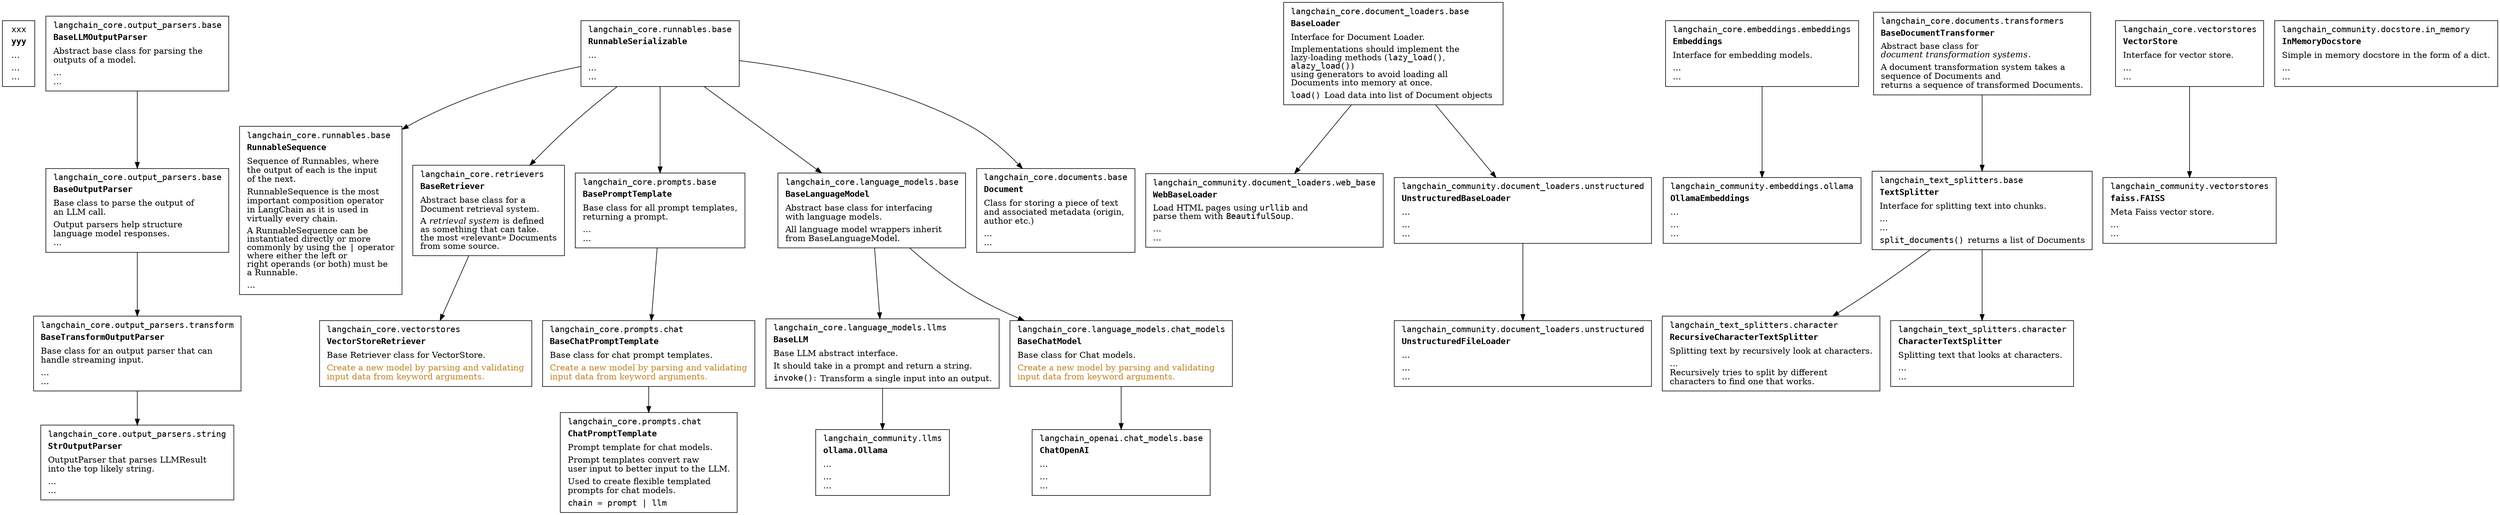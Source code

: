 // pkill okular ; dot hierarchy.dot -Tpdf -ohierarchy.pdf && xdg-open hierarchy.pdf

// Graphiv: HTML attributes
//   https://www.graphviz.org/doc/info/shapes.html#html


digraph {

  node [shape=box]


  template [
     label=<
<table border="0">
<tr><td align="left" valign="top"><font face="courier">xxx</font></td></tr>
<tr><td align="left" valign="top" height="20"><font face="courier"><b>yyy</b></font></td></tr>
<tr><td align="left" height="12">…<br align="Left"/></td></tr>
<tr><td align="left">…<br align="Left"/>…<br align="left"/></td></tr>
</table>> ]

  langchain_core_output_parsers_base_BaseLLMOutputParser [
     label=<
<table border="0">
<tr><td align="left" valign="top"><font face="courier">langchain_core.output_parsers.base</font></td></tr>
<tr><td align="left" valign="top" height="20"><font face="courier"><b>BaseLLMOutputParser</b></font></td></tr>
<tr><td align="left" height="12">Abstract base class for parsing the<br align="Left"/>outputs of a model.<br align="Left"/></td></tr>
<tr><td align="left">…<br align="Left"/>…<br align="left"/></td></tr>
</table>    > ]

  langchain_core_output_parsers_base_BaseOutputParser [
     label=<
<table border="0">
<tr><td align="left" valign="top"><font face="courier">langchain_core.output_parsers.base</font></td></tr>
<tr><td align="left" valign="top" height="20"><font face="courier"><b>BaseOutputParser</b></font></td></tr>
<tr><td align="left" height="12">Base class to parse the output of<br align="Left"/>an LLM call.<br align="Left"/></td></tr>
<tr><td align="left">Output parsers help structure<br align="Left"/>language model responses.<br align="Left"/>…<br align="left"/></td></tr>
</table>    > ]

  langchain_core_output_parsers_transform_BaseTransformOutputParser [
     label=<
<table border="0">
<tr><td align="left" valign="top"><font face="courier">langchain_core.output_parsers.transform</font></td></tr>
<tr><td align="left" valign="top" height="20"><font face="courier"><b>BaseTransformOutputParser</b></font></td></tr>
<tr><td align="left" height="12">Base class for an output parser that can<br align="Left"/>handle streaming input.<br align="Left"/></td></tr>
<tr><td align="left">…<br align="Left"/>…<br align="left"/></td></tr>
</table>    > ]

  langchain_core_output_parsers_string_StrOutputParser [
     label=<
<table border="0">
<tr><td align="left" valign="top"><font face="courier">langchain_core.output_parsers.string</font></td></tr>
<tr><td align="left" valign="top" height="20"><font face="courier"><b>StrOutputParser</b></font></td></tr>
<tr><td align="left" height="12">OutputParser that parses LLMResult<br align="Left"/>into the top likely string.<br align="Left"/></td></tr>
<tr><td align="left">…<br align="Left"/>…<br align="left"/></td></tr>
</table>    > ]

  langchain_core_runnables_base_RunnableSequence [
     label=<
<table border="0">
<tr><td align="left" valign="top"><font face="courier">langchain_core.runnables.base</font></td></tr>
<tr><td align="left" valign="top" height="20"><font face="courier"><b>RunnableSequence</b></font></td></tr>
<tr><td align="left" height="12">Sequence of Runnables, where<br align="Left"/>the output of each is the input<br align="Left"/>of the next.<br align="Left"/></td></tr>
<tr><td align="left">RunnableSequence is the most<br align="Left"/>important composition operator<br align="Left"/>in LangChain as it is used in<br align="Left"/>virtually every chain.<br align="Left"/></td></tr>
<tr><td align="left" height="12">A RunnableSequence can be<br align="Left"/>instantiated directly or more<br align="Left"/>commonly by using the <font face="courier">|</font> operator<br align="Left"/>where either the left or<br align="Left"/>right operands (or both) must be<br align="Left"/>a Runnable.<br align="Left"/></td></tr>
<tr><td align="left" height="12">…<br align="Left"/></td></tr>
</table>    > ]

  langchain_core_language_models_llms_BaseLLM [
     label=<
<table border="0">
<tr><td align="left" colspan="2" valign="top"><font face="courier">langchain_core.language_models.llms</font></td></tr>
<tr><td align="left" colspan="2" valign="top" height="20"><font face="courier"><b>BaseLLM</b></font></td></tr>
<tr><td align="left" colspan="2" height="12">Base LLM abstract interface.<br align="Left"/></td></tr>
<tr><td align="left" colspan="2">It should take in a prompt and return a string.<br align="left"/></td></tr>
<tr><td align="left"><font face="courier">invoke()</font>:<br align="left"/></td><td>Transform a single input into an output.</td></tr>
</table>    > ]

  langchain_community_llms_ollama_Ollama [
     label=<
<table border="0">
<tr><td align="left" valign="top"><font face="courier">langchain_community.llms</font></td></tr>
<tr><td align="left" valign="top" height="20"><font face="courier"><b>ollama.Ollama</b></font></td></tr>
<tr><td align="left" height="12">…<br align="Left"/></td></tr>
<tr><td align="left">…<br align="Left"/>…<br align="left"/></td></tr>
</table>    > ]

  langchain_core_runnables_base_RunnableSerializable [
     label=<
<table border="0">
<tr><td align="left" valign="top"><font face="courier">langchain_core.runnables.base</font></td></tr>
<tr><td align="left" valign="top" height="20"><font face="courier"><b>RunnableSerializable</b></font></td></tr>
<tr><td align="left" height="12">…<br align="Left"/></td></tr>
<tr><td align="left">…<br align="Left"/>…<br align="left"/></td></tr>
</table>> ]

  langchain_core_retrievers_BaseRetriever [
     label=<
<table border="0">
<tr><td align="left" valign="top"><font face="courier">langchain_core.retrievers</font></td></tr>
<tr><td align="left" valign="top" height="20"><font face="courier"><b>BaseRetriever</b></font></td></tr>
<tr><td align="left" height="12">Abstract base class for a<br align="Left"/>Document retrieval system.<br align="Left"/></td></tr>
<tr><td align="left">A <i>retrieval system</i> is defined<br align="Left"/>as something that can take.<br align="Left"/>the most «relevant» Documents<br align="Left"/>from some source.<br align="left"/></td></tr>
</table>> ]

  langchain_core_vectorstores_VectorStoreRetriever [
     label=<
<table border="0">
<tr><td align="left" valign="top"><font face="courier">langchain_core.vectorstores</font></td></tr>
<tr><td align="left" valign="top" height="20"><font face="courier"><b>VectorStoreRetriever</b></font></td></tr>
<tr><td align="left" height="12">Base Retriever class for VectorStore.<br align="Left"/></td></tr>
<tr><td align="left"><font color="#c08020">Create a new model by parsing and validating<br align="Left"/>input data from keyword arguments.<br align="left"/></font></td></tr>
</table>> ]


  langchain_core_prompts_base_BasePromptTemplate [
     label=<
<table border="0">
<tr><td align="left" valign="top"><font face="courier">langchain_core.prompts.base</font></td></tr>
<tr><td align="left" valign="top" height="20"><font face="courier"><b>BasePromptTemplate</b></font></td></tr>
<tr><td align="left" height="12">Base class for all prompt templates,<br align="Left"/>returning a prompt.<br align="Left"/></td></tr>
<tr><td align="left">…<br align="Left"/>…<br align="left"/></td></tr>
</table>    > ]

  langchain_core_prompts_chat_BaseChatPromptTemplate [
     label=<
<table border="0">
<tr><td align="left" valign="top"><font face="courier">langchain_core.prompts.chat</font></td></tr>
<tr><td align="left" valign="top" height="20"><font face="courier"><b>BaseChatPromptTemplate</b></font></td></tr>
<tr><td align="left" height="12">Base class for chat prompt templates.<br align="Left"/></td></tr>
<tr><td align="left"><font color="#c08020">Create a new model by parsing and validating<br align="Left"/>input data from keyword arguments.<br align="left"/></font></td></tr>
</table>> ]

  langchain_core_prompts_chat_ChatPromptTemplate [
     label=<
<table border="0">
<tr><td align="left" valign="top"><font face="courier">langchain_core.prompts.chat</font></td></tr>
<tr><td align="left" valign="top" height="20"><font face="courier"><b>ChatPromptTemplate</b></font></td></tr>
<tr><td align="left" height="12">Prompt template for chat models.<br align="Left"/></td></tr>
<tr><td align="left" height="12">Prompt templates convert raw<br align="Left"/>user input to better input to the LLM.<br align="Left"/></td></tr>
<tr><td align="left" height="12">Used to create flexible templated<br align="left"/>prompts for chat models.<br align="left"/></td></tr>
<tr><td align="left"><font face="courier">chain = prompt | llm</font><br align="left"/></td></tr>
</table>> ]

 langchain_core_language_models_base_BaseLanguageModel  [
     label=<
<table border="0">
<tr><td align="left" valign="top"><font face="courier">langchain_core.language_models.base</font></td></tr>
<tr><td align="left" valign="top" height="20"><font face="courier"><b>BaseLanguageModel</b></font></td></tr>
<tr><td align="left" height="12">Abstract base class for interfacing<br align="Left"/>with language models.<br align="Left"/></td></tr>
<tr><td align="left">All language model wrappers inherit<br align="left"/>from BaseLanguageModel.<br align="left"/></td></tr>
</table>    > ]

  langchain_core_language_models_chat_models_BaseChatModel [
     label=<
<table border="0">
<tr><td align="left" valign="top"><font face="courier">langchain_core.language_models.chat_models</font></td></tr>
<tr><td align="left" valign="top" height="20"><font face="courier"><b>BaseChatModel</b></font></td></tr>
<tr><td align="left" height="12">Base class for Chat models.<br align="Left"/></td></tr>
<tr><td align="left"><font color="#c08020">Create a new model by parsing and validating<br align="Left"/>input data from keyword arguments.<br align="left"/></font></td></tr>
</table>    > ]

  langchain_openai_chat_models_base_ChatOpenAI [
     label=<
<table border="0">
<tr><td align="left" valign="top"><font face="courier">langchain_openai.chat_models.base</font></td></tr>
<tr><td align="left" valign="top" height="20"><font face="courier"><b>ChatOpenAI</b></font></td></tr>
<tr><td align="left" height="12">…<br align="Left"/></td></tr>
<tr><td align="left">…<br align="Left"/>…<br align="left"/></td></tr>
</table>> ]

  langchain_core_documents_base_Document [
     label=<
<table border="0">
<tr><td align="left" valign="top"><font face="courier">langchain_core.documents.base</font></td></tr>
<tr><td align="left" valign="top" height="20"><font face="courier"><b>Document</b></font></td></tr>
<tr><td align="left" height="12">Class for storing a piece of text<br align="Left"/>and associated metadata (origin,<br align="Left"/>author etc.)<br align="Left"/></td></tr>
<tr><td align="left">…<br align="Left"/>…<br align="left"/></td></tr>
</table>    > ]

  langchain_core_document_loaders_base_BaseLoader [
     label=<
<table border="0">
<tr><td align="left" colspan="2" valign="top"><font face="courier">langchain_core.document_loaders.base</font></td></tr>
<tr><td align="left" colspan="2" valign="top" height="20"><font face="courier"><b>BaseLoader</b></font></td></tr>
<tr><td align="left" colspan="2" height="12">Interface for Document Loader.<br align="Left"/></td></tr>
<tr><td align="left" colspan="2">Implementations should implement the<br align="Left"/>lazy-loading methods (<font face="courier">lazy_load()</font>,<br align="Left"/><font face="courier">alazy_load()</font>)<br align="Left"/>using generators to avoid loading all<br align="Left"/>Documents into memory at once.<br align="left"/></td></tr>
<tr><td><font face="courier">load()</font></td><td>Load data into list of Document objects </td></tr>
</table>    > ]

  langchain_community_document_loaders_web_base_WebBaseLoader [
     label=<
<table border="0">
<tr><td align="left" valign="top"><font face="courier">langchain_community.document_loaders.web_base</font></td></tr>
<tr><td align="left" valign="top" height="20"><font face="courier"><b>WebBaseLoader</b></font></td></tr>
<tr><td align="left" height="12">Load HTML pages using <font face="courier">urllib</font> and<br align="left"/>parse them with <font face="courier">BeautifulSoup</font>.<br align="Left"/></td></tr>
<tr><td align="left">…<br align="Left"/>…<br align="left"/></td></tr>
</table>> ]


  langchain_community_document_loaders_unstructured_UnstructuredBaseLoader [
     label=<
<table border="0">
<tr><td align="left" valign="top"><font face="courier">langchain_community.document_loaders.unstructured</font></td></tr>
<tr><td align="left" valign="top" height="20"><font face="courier"><b>UnstructuredBaseLoader</b></font></td></tr>
<tr><td align="left" height="12">…<br align="Left"/></td></tr>
<tr><td align="left">…<br align="Left"/>…<br align="left"/></td></tr>
</table>    > ]

  langchain_community_document_loaders_unstructured_UnstructuredFileLoader [
     label=<
<table border="0">
<tr><td align="left" valign="top"><font face="courier">langchain_community.document_loaders.unstructured</font></td></tr>
<tr><td align="left" valign="top" height="20"><font face="courier"><b>UnstructuredFileLoader</b></font></td></tr>
<tr><td align="left" height="12">…<br align="Left"/></td></tr>
<tr><td align="left">…<br align="Left"/>…<br align="left"/></td></tr>
</table>    > ]

  langchain_core_embeddings_embeddings_Embeddings [
     label=<
<table border="0">
<tr><td align="left" valign="top"><font face="courier">langchain_core.embeddings.embeddings</font></td></tr>
<tr><td align="left" valign="top" height="20"><font face="courier"><b>Embeddings</b></font></td></tr>
<tr><td align="left" height="12">Interface for embedding models.<br align="Left"/></td></tr>
<tr><td align="left">…<br align="Left"/>…<br align="left"/></td></tr>
</table>> ]

  langchain_community_embeddings_ollama_OllamaEmbeddings [
     label=<
<table border="0">
<tr><td align="left" valign="top"><font face="courier">langchain_community.embeddings.ollama</font></td></tr>
<tr><td align="left" valign="top" height="20"><font face="courier"><b>OllamaEmbeddings</b></font></td></tr>
<tr><td align="left" height="12">…<br align="Left"/></td></tr>
<tr><td align="left">…<br align="Left"/>…<br align="left"/></td></tr>
</table>    > ]


  langchain_core_documents_transformers_BaseDocumentTransformer [
     label=<
<table border="0">
<tr><td align="left" valign="top"><font face="courier">langchain_core.documents.transformers</font></td></tr>
<tr><td align="left" valign="top" height="20"><font face="courier"><b>BaseDocumentTransformer</b></font></td></tr>
<tr><td align="left" height="12">Abstract base class for<br align="Left"/><i>document transformation systems</i>.<br align="Left"/></td></tr>
<tr><td align="left">A document transformation system takes a<br align="Left"/>sequence of Documents and<br align="Left"/>returns a sequence of transformed Documents.<br align="left"/></td></tr>
</table>    > ]

  langchain_text_splitters_base_TextSplitter [
     label=<
<table border="0">
<tr><td colspan="2" align="left" valign="top"><font face="courier">langchain_text_splitters.base</font></td></tr>
<tr><td colspan="2" align="left" valign="top" height="20"><font face="courier"><b>TextSplitter</b></font></td></tr>
<tr><td colspan="2" align="left" height="12">Interface for splitting text into chunks.<br align="Left"/></td></tr>
<tr><td colspan="2" align="left">…<br align="Left"/>…<br align="left"/></td></tr>
<tr><td><font face="courier">split_documents()</font><br align="Left"/></td><td>returns a list of Documents<br align="Left"/></td></tr>
</table>> ]

  langchain_text_splitters_character_RecursiveCharacterTextSplitter [
     label=<
<table border="0">
<tr><td align="left" valign="top"><font face="courier">langchain_text_splitters.character</font></td></tr>
<tr><td align="left" valign="top" height="20"><font face="courier"><b>RecursiveCharacterTextSplitter</b></font></td></tr>
<tr><td align="left" height="12">Splitting text by recursively look at characters.<br align="Left"/></td></tr>
<tr><td align="left">…<br align="Left"/>Recursively tries to split by different<br align="Left"/>characters to find one that works.<br align="left"/></td></tr>
</table>> ]

  langchain_text_splitters_character_CharacterTextSplitter [
     label=<
<table border="0">
<tr><td align="left" valign="top"><font face="courier">langchain_text_splitters.character</font></td></tr>
<tr><td align="left" valign="top" height="20"><font face="courier"><b>CharacterTextSplitter</b></font></td></tr>
<tr><td align="left" height="12">Splitting text that looks at characters.<br align="Left"/></td></tr>
<tr><td align="left">…<br align="Left"/>…<br align="left"/></td></tr>
</table>    > ]

  langchain_core_vectorstores_VectorStore [
     label=<
<table border="0">
<tr><td align="left" valign="top"><font face="courier">langchain_core.vectorstores</font></td></tr>
<tr><td align="left" valign="top" height="20"><font face="courier"><b>VectorStore</b></font></td></tr>
<tr><td align="left" height="12">Interface for vector store.<br align="Left"/></td></tr>
<tr><td align="left">…<br align="Left"/>…<br align="left"/></td></tr>
</table>    > ]

  langchain_community_vectorstores_faiss_FAISS [
     label=<
<table border="0">
<tr><td align="left" valign="top"><font face="courier">langchain_community.vectorstores</font></td></tr>
<tr><td align="left" valign="top" height="20"><font face="courier"><b>faiss.FAISS</b></font></td></tr>
<tr><td align="left" height="12">Meta Faiss vector store.<br align="Left"/></td></tr>
<tr><td align="left">…<br align="Left"/>…<br align="left"/></td></tr>
</table>    > ]


  langchain_community_docstore_in_memory_InMemoryDocstore [
     label=<
<table border="0">
<tr><td align="left" valign="top"><font face="courier">langchain_community.docstore.in_memory</font></td></tr>
<tr><td align="left" valign="top" height="20"><font face="courier"><b>InMemoryDocstore</b></font></td></tr>
<tr><td align="left" height="12">Simple in memory docstore in the form of a dict.<br align="Left"/></td></tr>
<tr><td align="left">…<br align="Left"/>…<br align="left"/></td></tr>
</table>    > ]

  langchain_core_output_parsers_base_BaseLLMOutputParser -> langchain_core_output_parsers_base_BaseOutputParser
  langchain_core_output_parsers_base_BaseOutputParser -> langchain_core_output_parsers_transform_BaseTransformOutputParser 
  langchain_core_output_parsers_transform_BaseTransformOutputParser -> langchain_core_output_parsers_string_StrOutputParser

  langchain_core_language_models_base_BaseLanguageModel -> langchain_core_language_models_llms_BaseLLM
  langchain_core_language_models_llms_BaseLLM -> langchain_community_llms_ollama_Ollama

  langchain_core_vectorstores_VectorStore -> langchain_community_vectorstores_faiss_FAISS

  langchain_core_documents_transformers_BaseDocumentTransformer -> langchain_text_splitters_base_TextSplitter
  langchain_text_splitters_base_TextSplitter -> langchain_text_splitters_character_RecursiveCharacterTextSplitter
  langchain_text_splitters_base_TextSplitter -> langchain_text_splitters_character_CharacterTextSplitter

  langchain_core_embeddings_embeddings_Embeddings -> langchain_community_embeddings_ollama_OllamaEmbeddings

  langchain_core_document_loaders_base_BaseLoader -> langchain_community_document_loaders_web_base_WebBaseLoader
  langchain_core_document_loaders_base_BaseLoader -> langchain_community_document_loaders_unstructured_UnstructuredBaseLoader
  langchain_community_document_loaders_unstructured_UnstructuredBaseLoader -> langchain_community_document_loaders_unstructured_UnstructuredFileLoader

  langchain_core_runnables_base_RunnableSerializable -> langchain_core_runnables_base_RunnableSequence
  langchain_core_runnables_base_RunnableSerializable -> langchain_core_documents_base_Document

  langchain_core_runnables_base_RunnableSerializable -> langchain_core_retrievers_BaseRetriever
  langchain_core_retrievers_BaseRetriever -> langchain_core_vectorstores_VectorStoreRetriever

  langchain_core_runnables_base_RunnableSerializable -> langchain_core_language_models_base_BaseLanguageModel
  langchain_core_language_models_base_BaseLanguageModel -> langchain_core_language_models_chat_models_BaseChatModel
  langchain_core_language_models_chat_models_BaseChatModel -> langchain_openai_chat_models_base_ChatOpenAI
  langchain_core_runnables_base_RunnableSerializable -> langchain_core_prompts_base_BasePromptTemplate
  langchain_core_prompts_base_BasePromptTemplate -> langchain_core_prompts_chat_BaseChatPromptTemplate
  langchain_core_prompts_chat_BaseChatPromptTemplate -> langchain_core_prompts_chat_ChatPromptTemplate

}
